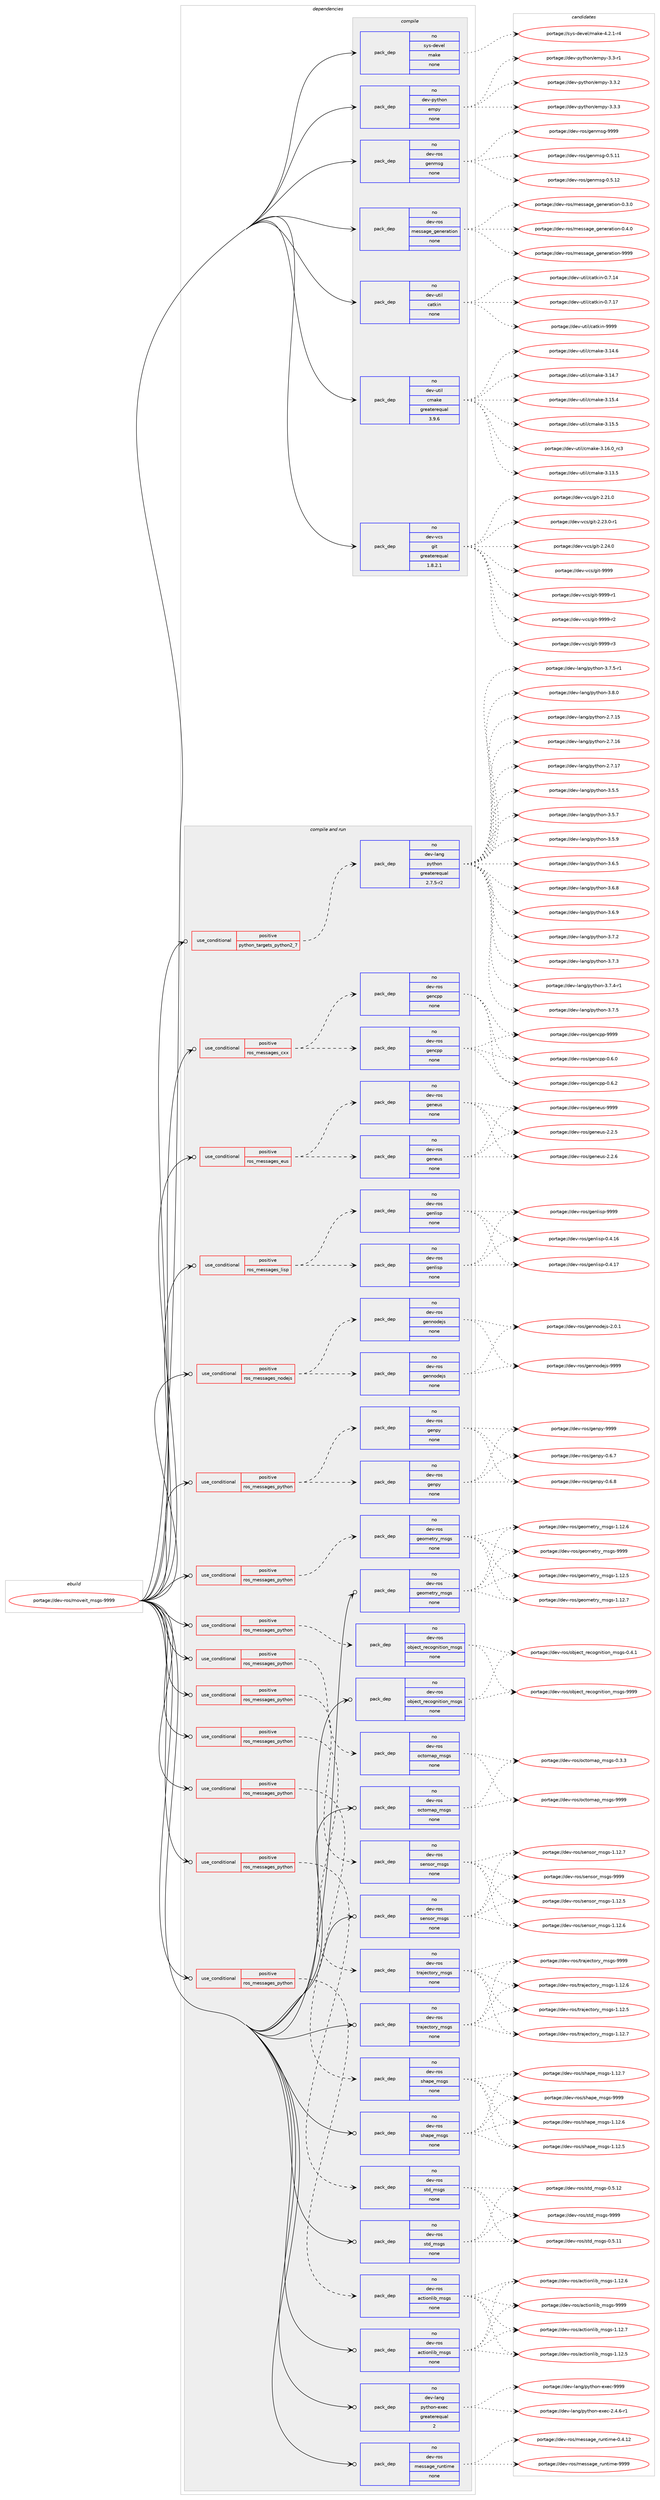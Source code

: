 digraph prolog {

# *************
# Graph options
# *************

newrank=true;
concentrate=true;
compound=true;
graph [rankdir=LR,fontname=Helvetica,fontsize=10,ranksep=1.5];#, ranksep=2.5, nodesep=0.2];
edge  [arrowhead=vee];
node  [fontname=Helvetica,fontsize=10];

# **********
# The ebuild
# **********

subgraph cluster_leftcol {
color=gray;
rank=same;
label=<<i>ebuild</i>>;
id [label="portage://dev-ros/moveit_msgs-9999", color=red, width=4, href="../dev-ros/moveit_msgs-9999.svg"];
}

# ****************
# The dependencies
# ****************

subgraph cluster_midcol {
color=gray;
label=<<i>dependencies</i>>;
subgraph cluster_compile {
fillcolor="#eeeeee";
style=filled;
label=<<i>compile</i>>;
subgraph pack145011 {
dependency191620 [label=<<TABLE BORDER="0" CELLBORDER="1" CELLSPACING="0" CELLPADDING="4" WIDTH="220"><TR><TD ROWSPAN="6" CELLPADDING="30">pack_dep</TD></TR><TR><TD WIDTH="110">no</TD></TR><TR><TD>dev-python</TD></TR><TR><TD>empy</TD></TR><TR><TD>none</TD></TR><TR><TD></TD></TR></TABLE>>, shape=none, color=blue];
}
id:e -> dependency191620:w [weight=20,style="solid",arrowhead="vee"];
subgraph pack145012 {
dependency191621 [label=<<TABLE BORDER="0" CELLBORDER="1" CELLSPACING="0" CELLPADDING="4" WIDTH="220"><TR><TD ROWSPAN="6" CELLPADDING="30">pack_dep</TD></TR><TR><TD WIDTH="110">no</TD></TR><TR><TD>dev-ros</TD></TR><TR><TD>genmsg</TD></TR><TR><TD>none</TD></TR><TR><TD></TD></TR></TABLE>>, shape=none, color=blue];
}
id:e -> dependency191621:w [weight=20,style="solid",arrowhead="vee"];
subgraph pack145013 {
dependency191622 [label=<<TABLE BORDER="0" CELLBORDER="1" CELLSPACING="0" CELLPADDING="4" WIDTH="220"><TR><TD ROWSPAN="6" CELLPADDING="30">pack_dep</TD></TR><TR><TD WIDTH="110">no</TD></TR><TR><TD>dev-ros</TD></TR><TR><TD>message_generation</TD></TR><TR><TD>none</TD></TR><TR><TD></TD></TR></TABLE>>, shape=none, color=blue];
}
id:e -> dependency191622:w [weight=20,style="solid",arrowhead="vee"];
subgraph pack145014 {
dependency191623 [label=<<TABLE BORDER="0" CELLBORDER="1" CELLSPACING="0" CELLPADDING="4" WIDTH="220"><TR><TD ROWSPAN="6" CELLPADDING="30">pack_dep</TD></TR><TR><TD WIDTH="110">no</TD></TR><TR><TD>dev-util</TD></TR><TR><TD>catkin</TD></TR><TR><TD>none</TD></TR><TR><TD></TD></TR></TABLE>>, shape=none, color=blue];
}
id:e -> dependency191623:w [weight=20,style="solid",arrowhead="vee"];
subgraph pack145015 {
dependency191624 [label=<<TABLE BORDER="0" CELLBORDER="1" CELLSPACING="0" CELLPADDING="4" WIDTH="220"><TR><TD ROWSPAN="6" CELLPADDING="30">pack_dep</TD></TR><TR><TD WIDTH="110">no</TD></TR><TR><TD>dev-util</TD></TR><TR><TD>cmake</TD></TR><TR><TD>greaterequal</TD></TR><TR><TD>3.9.6</TD></TR></TABLE>>, shape=none, color=blue];
}
id:e -> dependency191624:w [weight=20,style="solid",arrowhead="vee"];
subgraph pack145016 {
dependency191625 [label=<<TABLE BORDER="0" CELLBORDER="1" CELLSPACING="0" CELLPADDING="4" WIDTH="220"><TR><TD ROWSPAN="6" CELLPADDING="30">pack_dep</TD></TR><TR><TD WIDTH="110">no</TD></TR><TR><TD>dev-vcs</TD></TR><TR><TD>git</TD></TR><TR><TD>greaterequal</TD></TR><TR><TD>1.8.2.1</TD></TR></TABLE>>, shape=none, color=blue];
}
id:e -> dependency191625:w [weight=20,style="solid",arrowhead="vee"];
subgraph pack145017 {
dependency191626 [label=<<TABLE BORDER="0" CELLBORDER="1" CELLSPACING="0" CELLPADDING="4" WIDTH="220"><TR><TD ROWSPAN="6" CELLPADDING="30">pack_dep</TD></TR><TR><TD WIDTH="110">no</TD></TR><TR><TD>sys-devel</TD></TR><TR><TD>make</TD></TR><TR><TD>none</TD></TR><TR><TD></TD></TR></TABLE>>, shape=none, color=blue];
}
id:e -> dependency191626:w [weight=20,style="solid",arrowhead="vee"];
}
subgraph cluster_compileandrun {
fillcolor="#eeeeee";
style=filled;
label=<<i>compile and run</i>>;
subgraph cond43181 {
dependency191627 [label=<<TABLE BORDER="0" CELLBORDER="1" CELLSPACING="0" CELLPADDING="4"><TR><TD ROWSPAN="3" CELLPADDING="10">use_conditional</TD></TR><TR><TD>positive</TD></TR><TR><TD>python_targets_python2_7</TD></TR></TABLE>>, shape=none, color=red];
subgraph pack145018 {
dependency191628 [label=<<TABLE BORDER="0" CELLBORDER="1" CELLSPACING="0" CELLPADDING="4" WIDTH="220"><TR><TD ROWSPAN="6" CELLPADDING="30">pack_dep</TD></TR><TR><TD WIDTH="110">no</TD></TR><TR><TD>dev-lang</TD></TR><TR><TD>python</TD></TR><TR><TD>greaterequal</TD></TR><TR><TD>2.7.5-r2</TD></TR></TABLE>>, shape=none, color=blue];
}
dependency191627:e -> dependency191628:w [weight=20,style="dashed",arrowhead="vee"];
}
id:e -> dependency191627:w [weight=20,style="solid",arrowhead="odotvee"];
subgraph cond43182 {
dependency191629 [label=<<TABLE BORDER="0" CELLBORDER="1" CELLSPACING="0" CELLPADDING="4"><TR><TD ROWSPAN="3" CELLPADDING="10">use_conditional</TD></TR><TR><TD>positive</TD></TR><TR><TD>ros_messages_cxx</TD></TR></TABLE>>, shape=none, color=red];
subgraph pack145019 {
dependency191630 [label=<<TABLE BORDER="0" CELLBORDER="1" CELLSPACING="0" CELLPADDING="4" WIDTH="220"><TR><TD ROWSPAN="6" CELLPADDING="30">pack_dep</TD></TR><TR><TD WIDTH="110">no</TD></TR><TR><TD>dev-ros</TD></TR><TR><TD>gencpp</TD></TR><TR><TD>none</TD></TR><TR><TD></TD></TR></TABLE>>, shape=none, color=blue];
}
dependency191629:e -> dependency191630:w [weight=20,style="dashed",arrowhead="vee"];
subgraph pack145020 {
dependency191631 [label=<<TABLE BORDER="0" CELLBORDER="1" CELLSPACING="0" CELLPADDING="4" WIDTH="220"><TR><TD ROWSPAN="6" CELLPADDING="30">pack_dep</TD></TR><TR><TD WIDTH="110">no</TD></TR><TR><TD>dev-ros</TD></TR><TR><TD>gencpp</TD></TR><TR><TD>none</TD></TR><TR><TD></TD></TR></TABLE>>, shape=none, color=blue];
}
dependency191629:e -> dependency191631:w [weight=20,style="dashed",arrowhead="vee"];
}
id:e -> dependency191629:w [weight=20,style="solid",arrowhead="odotvee"];
subgraph cond43183 {
dependency191632 [label=<<TABLE BORDER="0" CELLBORDER="1" CELLSPACING="0" CELLPADDING="4"><TR><TD ROWSPAN="3" CELLPADDING="10">use_conditional</TD></TR><TR><TD>positive</TD></TR><TR><TD>ros_messages_eus</TD></TR></TABLE>>, shape=none, color=red];
subgraph pack145021 {
dependency191633 [label=<<TABLE BORDER="0" CELLBORDER="1" CELLSPACING="0" CELLPADDING="4" WIDTH="220"><TR><TD ROWSPAN="6" CELLPADDING="30">pack_dep</TD></TR><TR><TD WIDTH="110">no</TD></TR><TR><TD>dev-ros</TD></TR><TR><TD>geneus</TD></TR><TR><TD>none</TD></TR><TR><TD></TD></TR></TABLE>>, shape=none, color=blue];
}
dependency191632:e -> dependency191633:w [weight=20,style="dashed",arrowhead="vee"];
subgraph pack145022 {
dependency191634 [label=<<TABLE BORDER="0" CELLBORDER="1" CELLSPACING="0" CELLPADDING="4" WIDTH="220"><TR><TD ROWSPAN="6" CELLPADDING="30">pack_dep</TD></TR><TR><TD WIDTH="110">no</TD></TR><TR><TD>dev-ros</TD></TR><TR><TD>geneus</TD></TR><TR><TD>none</TD></TR><TR><TD></TD></TR></TABLE>>, shape=none, color=blue];
}
dependency191632:e -> dependency191634:w [weight=20,style="dashed",arrowhead="vee"];
}
id:e -> dependency191632:w [weight=20,style="solid",arrowhead="odotvee"];
subgraph cond43184 {
dependency191635 [label=<<TABLE BORDER="0" CELLBORDER="1" CELLSPACING="0" CELLPADDING="4"><TR><TD ROWSPAN="3" CELLPADDING="10">use_conditional</TD></TR><TR><TD>positive</TD></TR><TR><TD>ros_messages_lisp</TD></TR></TABLE>>, shape=none, color=red];
subgraph pack145023 {
dependency191636 [label=<<TABLE BORDER="0" CELLBORDER="1" CELLSPACING="0" CELLPADDING="4" WIDTH="220"><TR><TD ROWSPAN="6" CELLPADDING="30">pack_dep</TD></TR><TR><TD WIDTH="110">no</TD></TR><TR><TD>dev-ros</TD></TR><TR><TD>genlisp</TD></TR><TR><TD>none</TD></TR><TR><TD></TD></TR></TABLE>>, shape=none, color=blue];
}
dependency191635:e -> dependency191636:w [weight=20,style="dashed",arrowhead="vee"];
subgraph pack145024 {
dependency191637 [label=<<TABLE BORDER="0" CELLBORDER="1" CELLSPACING="0" CELLPADDING="4" WIDTH="220"><TR><TD ROWSPAN="6" CELLPADDING="30">pack_dep</TD></TR><TR><TD WIDTH="110">no</TD></TR><TR><TD>dev-ros</TD></TR><TR><TD>genlisp</TD></TR><TR><TD>none</TD></TR><TR><TD></TD></TR></TABLE>>, shape=none, color=blue];
}
dependency191635:e -> dependency191637:w [weight=20,style="dashed",arrowhead="vee"];
}
id:e -> dependency191635:w [weight=20,style="solid",arrowhead="odotvee"];
subgraph cond43185 {
dependency191638 [label=<<TABLE BORDER="0" CELLBORDER="1" CELLSPACING="0" CELLPADDING="4"><TR><TD ROWSPAN="3" CELLPADDING="10">use_conditional</TD></TR><TR><TD>positive</TD></TR><TR><TD>ros_messages_nodejs</TD></TR></TABLE>>, shape=none, color=red];
subgraph pack145025 {
dependency191639 [label=<<TABLE BORDER="0" CELLBORDER="1" CELLSPACING="0" CELLPADDING="4" WIDTH="220"><TR><TD ROWSPAN="6" CELLPADDING="30">pack_dep</TD></TR><TR><TD WIDTH="110">no</TD></TR><TR><TD>dev-ros</TD></TR><TR><TD>gennodejs</TD></TR><TR><TD>none</TD></TR><TR><TD></TD></TR></TABLE>>, shape=none, color=blue];
}
dependency191638:e -> dependency191639:w [weight=20,style="dashed",arrowhead="vee"];
subgraph pack145026 {
dependency191640 [label=<<TABLE BORDER="0" CELLBORDER="1" CELLSPACING="0" CELLPADDING="4" WIDTH="220"><TR><TD ROWSPAN="6" CELLPADDING="30">pack_dep</TD></TR><TR><TD WIDTH="110">no</TD></TR><TR><TD>dev-ros</TD></TR><TR><TD>gennodejs</TD></TR><TR><TD>none</TD></TR><TR><TD></TD></TR></TABLE>>, shape=none, color=blue];
}
dependency191638:e -> dependency191640:w [weight=20,style="dashed",arrowhead="vee"];
}
id:e -> dependency191638:w [weight=20,style="solid",arrowhead="odotvee"];
subgraph cond43186 {
dependency191641 [label=<<TABLE BORDER="0" CELLBORDER="1" CELLSPACING="0" CELLPADDING="4"><TR><TD ROWSPAN="3" CELLPADDING="10">use_conditional</TD></TR><TR><TD>positive</TD></TR><TR><TD>ros_messages_python</TD></TR></TABLE>>, shape=none, color=red];
subgraph pack145027 {
dependency191642 [label=<<TABLE BORDER="0" CELLBORDER="1" CELLSPACING="0" CELLPADDING="4" WIDTH="220"><TR><TD ROWSPAN="6" CELLPADDING="30">pack_dep</TD></TR><TR><TD WIDTH="110">no</TD></TR><TR><TD>dev-ros</TD></TR><TR><TD>actionlib_msgs</TD></TR><TR><TD>none</TD></TR><TR><TD></TD></TR></TABLE>>, shape=none, color=blue];
}
dependency191641:e -> dependency191642:w [weight=20,style="dashed",arrowhead="vee"];
}
id:e -> dependency191641:w [weight=20,style="solid",arrowhead="odotvee"];
subgraph cond43187 {
dependency191643 [label=<<TABLE BORDER="0" CELLBORDER="1" CELLSPACING="0" CELLPADDING="4"><TR><TD ROWSPAN="3" CELLPADDING="10">use_conditional</TD></TR><TR><TD>positive</TD></TR><TR><TD>ros_messages_python</TD></TR></TABLE>>, shape=none, color=red];
subgraph pack145028 {
dependency191644 [label=<<TABLE BORDER="0" CELLBORDER="1" CELLSPACING="0" CELLPADDING="4" WIDTH="220"><TR><TD ROWSPAN="6" CELLPADDING="30">pack_dep</TD></TR><TR><TD WIDTH="110">no</TD></TR><TR><TD>dev-ros</TD></TR><TR><TD>genpy</TD></TR><TR><TD>none</TD></TR><TR><TD></TD></TR></TABLE>>, shape=none, color=blue];
}
dependency191643:e -> dependency191644:w [weight=20,style="dashed",arrowhead="vee"];
subgraph pack145029 {
dependency191645 [label=<<TABLE BORDER="0" CELLBORDER="1" CELLSPACING="0" CELLPADDING="4" WIDTH="220"><TR><TD ROWSPAN="6" CELLPADDING="30">pack_dep</TD></TR><TR><TD WIDTH="110">no</TD></TR><TR><TD>dev-ros</TD></TR><TR><TD>genpy</TD></TR><TR><TD>none</TD></TR><TR><TD></TD></TR></TABLE>>, shape=none, color=blue];
}
dependency191643:e -> dependency191645:w [weight=20,style="dashed",arrowhead="vee"];
}
id:e -> dependency191643:w [weight=20,style="solid",arrowhead="odotvee"];
subgraph cond43188 {
dependency191646 [label=<<TABLE BORDER="0" CELLBORDER="1" CELLSPACING="0" CELLPADDING="4"><TR><TD ROWSPAN="3" CELLPADDING="10">use_conditional</TD></TR><TR><TD>positive</TD></TR><TR><TD>ros_messages_python</TD></TR></TABLE>>, shape=none, color=red];
subgraph pack145030 {
dependency191647 [label=<<TABLE BORDER="0" CELLBORDER="1" CELLSPACING="0" CELLPADDING="4" WIDTH="220"><TR><TD ROWSPAN="6" CELLPADDING="30">pack_dep</TD></TR><TR><TD WIDTH="110">no</TD></TR><TR><TD>dev-ros</TD></TR><TR><TD>geometry_msgs</TD></TR><TR><TD>none</TD></TR><TR><TD></TD></TR></TABLE>>, shape=none, color=blue];
}
dependency191646:e -> dependency191647:w [weight=20,style="dashed",arrowhead="vee"];
}
id:e -> dependency191646:w [weight=20,style="solid",arrowhead="odotvee"];
subgraph cond43189 {
dependency191648 [label=<<TABLE BORDER="0" CELLBORDER="1" CELLSPACING="0" CELLPADDING="4"><TR><TD ROWSPAN="3" CELLPADDING="10">use_conditional</TD></TR><TR><TD>positive</TD></TR><TR><TD>ros_messages_python</TD></TR></TABLE>>, shape=none, color=red];
subgraph pack145031 {
dependency191649 [label=<<TABLE BORDER="0" CELLBORDER="1" CELLSPACING="0" CELLPADDING="4" WIDTH="220"><TR><TD ROWSPAN="6" CELLPADDING="30">pack_dep</TD></TR><TR><TD WIDTH="110">no</TD></TR><TR><TD>dev-ros</TD></TR><TR><TD>object_recognition_msgs</TD></TR><TR><TD>none</TD></TR><TR><TD></TD></TR></TABLE>>, shape=none, color=blue];
}
dependency191648:e -> dependency191649:w [weight=20,style="dashed",arrowhead="vee"];
}
id:e -> dependency191648:w [weight=20,style="solid",arrowhead="odotvee"];
subgraph cond43190 {
dependency191650 [label=<<TABLE BORDER="0" CELLBORDER="1" CELLSPACING="0" CELLPADDING="4"><TR><TD ROWSPAN="3" CELLPADDING="10">use_conditional</TD></TR><TR><TD>positive</TD></TR><TR><TD>ros_messages_python</TD></TR></TABLE>>, shape=none, color=red];
subgraph pack145032 {
dependency191651 [label=<<TABLE BORDER="0" CELLBORDER="1" CELLSPACING="0" CELLPADDING="4" WIDTH="220"><TR><TD ROWSPAN="6" CELLPADDING="30">pack_dep</TD></TR><TR><TD WIDTH="110">no</TD></TR><TR><TD>dev-ros</TD></TR><TR><TD>octomap_msgs</TD></TR><TR><TD>none</TD></TR><TR><TD></TD></TR></TABLE>>, shape=none, color=blue];
}
dependency191650:e -> dependency191651:w [weight=20,style="dashed",arrowhead="vee"];
}
id:e -> dependency191650:w [weight=20,style="solid",arrowhead="odotvee"];
subgraph cond43191 {
dependency191652 [label=<<TABLE BORDER="0" CELLBORDER="1" CELLSPACING="0" CELLPADDING="4"><TR><TD ROWSPAN="3" CELLPADDING="10">use_conditional</TD></TR><TR><TD>positive</TD></TR><TR><TD>ros_messages_python</TD></TR></TABLE>>, shape=none, color=red];
subgraph pack145033 {
dependency191653 [label=<<TABLE BORDER="0" CELLBORDER="1" CELLSPACING="0" CELLPADDING="4" WIDTH="220"><TR><TD ROWSPAN="6" CELLPADDING="30">pack_dep</TD></TR><TR><TD WIDTH="110">no</TD></TR><TR><TD>dev-ros</TD></TR><TR><TD>sensor_msgs</TD></TR><TR><TD>none</TD></TR><TR><TD></TD></TR></TABLE>>, shape=none, color=blue];
}
dependency191652:e -> dependency191653:w [weight=20,style="dashed",arrowhead="vee"];
}
id:e -> dependency191652:w [weight=20,style="solid",arrowhead="odotvee"];
subgraph cond43192 {
dependency191654 [label=<<TABLE BORDER="0" CELLBORDER="1" CELLSPACING="0" CELLPADDING="4"><TR><TD ROWSPAN="3" CELLPADDING="10">use_conditional</TD></TR><TR><TD>positive</TD></TR><TR><TD>ros_messages_python</TD></TR></TABLE>>, shape=none, color=red];
subgraph pack145034 {
dependency191655 [label=<<TABLE BORDER="0" CELLBORDER="1" CELLSPACING="0" CELLPADDING="4" WIDTH="220"><TR><TD ROWSPAN="6" CELLPADDING="30">pack_dep</TD></TR><TR><TD WIDTH="110">no</TD></TR><TR><TD>dev-ros</TD></TR><TR><TD>shape_msgs</TD></TR><TR><TD>none</TD></TR><TR><TD></TD></TR></TABLE>>, shape=none, color=blue];
}
dependency191654:e -> dependency191655:w [weight=20,style="dashed",arrowhead="vee"];
}
id:e -> dependency191654:w [weight=20,style="solid",arrowhead="odotvee"];
subgraph cond43193 {
dependency191656 [label=<<TABLE BORDER="0" CELLBORDER="1" CELLSPACING="0" CELLPADDING="4"><TR><TD ROWSPAN="3" CELLPADDING="10">use_conditional</TD></TR><TR><TD>positive</TD></TR><TR><TD>ros_messages_python</TD></TR></TABLE>>, shape=none, color=red];
subgraph pack145035 {
dependency191657 [label=<<TABLE BORDER="0" CELLBORDER="1" CELLSPACING="0" CELLPADDING="4" WIDTH="220"><TR><TD ROWSPAN="6" CELLPADDING="30">pack_dep</TD></TR><TR><TD WIDTH="110">no</TD></TR><TR><TD>dev-ros</TD></TR><TR><TD>std_msgs</TD></TR><TR><TD>none</TD></TR><TR><TD></TD></TR></TABLE>>, shape=none, color=blue];
}
dependency191656:e -> dependency191657:w [weight=20,style="dashed",arrowhead="vee"];
}
id:e -> dependency191656:w [weight=20,style="solid",arrowhead="odotvee"];
subgraph cond43194 {
dependency191658 [label=<<TABLE BORDER="0" CELLBORDER="1" CELLSPACING="0" CELLPADDING="4"><TR><TD ROWSPAN="3" CELLPADDING="10">use_conditional</TD></TR><TR><TD>positive</TD></TR><TR><TD>ros_messages_python</TD></TR></TABLE>>, shape=none, color=red];
subgraph pack145036 {
dependency191659 [label=<<TABLE BORDER="0" CELLBORDER="1" CELLSPACING="0" CELLPADDING="4" WIDTH="220"><TR><TD ROWSPAN="6" CELLPADDING="30">pack_dep</TD></TR><TR><TD WIDTH="110">no</TD></TR><TR><TD>dev-ros</TD></TR><TR><TD>trajectory_msgs</TD></TR><TR><TD>none</TD></TR><TR><TD></TD></TR></TABLE>>, shape=none, color=blue];
}
dependency191658:e -> dependency191659:w [weight=20,style="dashed",arrowhead="vee"];
}
id:e -> dependency191658:w [weight=20,style="solid",arrowhead="odotvee"];
subgraph pack145037 {
dependency191660 [label=<<TABLE BORDER="0" CELLBORDER="1" CELLSPACING="0" CELLPADDING="4" WIDTH="220"><TR><TD ROWSPAN="6" CELLPADDING="30">pack_dep</TD></TR><TR><TD WIDTH="110">no</TD></TR><TR><TD>dev-lang</TD></TR><TR><TD>python-exec</TD></TR><TR><TD>greaterequal</TD></TR><TR><TD>2</TD></TR></TABLE>>, shape=none, color=blue];
}
id:e -> dependency191660:w [weight=20,style="solid",arrowhead="odotvee"];
subgraph pack145038 {
dependency191661 [label=<<TABLE BORDER="0" CELLBORDER="1" CELLSPACING="0" CELLPADDING="4" WIDTH="220"><TR><TD ROWSPAN="6" CELLPADDING="30">pack_dep</TD></TR><TR><TD WIDTH="110">no</TD></TR><TR><TD>dev-ros</TD></TR><TR><TD>actionlib_msgs</TD></TR><TR><TD>none</TD></TR><TR><TD></TD></TR></TABLE>>, shape=none, color=blue];
}
id:e -> dependency191661:w [weight=20,style="solid",arrowhead="odotvee"];
subgraph pack145039 {
dependency191662 [label=<<TABLE BORDER="0" CELLBORDER="1" CELLSPACING="0" CELLPADDING="4" WIDTH="220"><TR><TD ROWSPAN="6" CELLPADDING="30">pack_dep</TD></TR><TR><TD WIDTH="110">no</TD></TR><TR><TD>dev-ros</TD></TR><TR><TD>geometry_msgs</TD></TR><TR><TD>none</TD></TR><TR><TD></TD></TR></TABLE>>, shape=none, color=blue];
}
id:e -> dependency191662:w [weight=20,style="solid",arrowhead="odotvee"];
subgraph pack145040 {
dependency191663 [label=<<TABLE BORDER="0" CELLBORDER="1" CELLSPACING="0" CELLPADDING="4" WIDTH="220"><TR><TD ROWSPAN="6" CELLPADDING="30">pack_dep</TD></TR><TR><TD WIDTH="110">no</TD></TR><TR><TD>dev-ros</TD></TR><TR><TD>message_runtime</TD></TR><TR><TD>none</TD></TR><TR><TD></TD></TR></TABLE>>, shape=none, color=blue];
}
id:e -> dependency191663:w [weight=20,style="solid",arrowhead="odotvee"];
subgraph pack145041 {
dependency191664 [label=<<TABLE BORDER="0" CELLBORDER="1" CELLSPACING="0" CELLPADDING="4" WIDTH="220"><TR><TD ROWSPAN="6" CELLPADDING="30">pack_dep</TD></TR><TR><TD WIDTH="110">no</TD></TR><TR><TD>dev-ros</TD></TR><TR><TD>object_recognition_msgs</TD></TR><TR><TD>none</TD></TR><TR><TD></TD></TR></TABLE>>, shape=none, color=blue];
}
id:e -> dependency191664:w [weight=20,style="solid",arrowhead="odotvee"];
subgraph pack145042 {
dependency191665 [label=<<TABLE BORDER="0" CELLBORDER="1" CELLSPACING="0" CELLPADDING="4" WIDTH="220"><TR><TD ROWSPAN="6" CELLPADDING="30">pack_dep</TD></TR><TR><TD WIDTH="110">no</TD></TR><TR><TD>dev-ros</TD></TR><TR><TD>octomap_msgs</TD></TR><TR><TD>none</TD></TR><TR><TD></TD></TR></TABLE>>, shape=none, color=blue];
}
id:e -> dependency191665:w [weight=20,style="solid",arrowhead="odotvee"];
subgraph pack145043 {
dependency191666 [label=<<TABLE BORDER="0" CELLBORDER="1" CELLSPACING="0" CELLPADDING="4" WIDTH="220"><TR><TD ROWSPAN="6" CELLPADDING="30">pack_dep</TD></TR><TR><TD WIDTH="110">no</TD></TR><TR><TD>dev-ros</TD></TR><TR><TD>sensor_msgs</TD></TR><TR><TD>none</TD></TR><TR><TD></TD></TR></TABLE>>, shape=none, color=blue];
}
id:e -> dependency191666:w [weight=20,style="solid",arrowhead="odotvee"];
subgraph pack145044 {
dependency191667 [label=<<TABLE BORDER="0" CELLBORDER="1" CELLSPACING="0" CELLPADDING="4" WIDTH="220"><TR><TD ROWSPAN="6" CELLPADDING="30">pack_dep</TD></TR><TR><TD WIDTH="110">no</TD></TR><TR><TD>dev-ros</TD></TR><TR><TD>shape_msgs</TD></TR><TR><TD>none</TD></TR><TR><TD></TD></TR></TABLE>>, shape=none, color=blue];
}
id:e -> dependency191667:w [weight=20,style="solid",arrowhead="odotvee"];
subgraph pack145045 {
dependency191668 [label=<<TABLE BORDER="0" CELLBORDER="1" CELLSPACING="0" CELLPADDING="4" WIDTH="220"><TR><TD ROWSPAN="6" CELLPADDING="30">pack_dep</TD></TR><TR><TD WIDTH="110">no</TD></TR><TR><TD>dev-ros</TD></TR><TR><TD>std_msgs</TD></TR><TR><TD>none</TD></TR><TR><TD></TD></TR></TABLE>>, shape=none, color=blue];
}
id:e -> dependency191668:w [weight=20,style="solid",arrowhead="odotvee"];
subgraph pack145046 {
dependency191669 [label=<<TABLE BORDER="0" CELLBORDER="1" CELLSPACING="0" CELLPADDING="4" WIDTH="220"><TR><TD ROWSPAN="6" CELLPADDING="30">pack_dep</TD></TR><TR><TD WIDTH="110">no</TD></TR><TR><TD>dev-ros</TD></TR><TR><TD>trajectory_msgs</TD></TR><TR><TD>none</TD></TR><TR><TD></TD></TR></TABLE>>, shape=none, color=blue];
}
id:e -> dependency191669:w [weight=20,style="solid",arrowhead="odotvee"];
}
subgraph cluster_run {
fillcolor="#eeeeee";
style=filled;
label=<<i>run</i>>;
}
}

# **************
# The candidates
# **************

subgraph cluster_choices {
rank=same;
color=gray;
label=<<i>candidates</i>>;

subgraph choice145011 {
color=black;
nodesep=1;
choiceportage1001011184511212111610411111047101109112121455146514511449 [label="portage://dev-python/empy-3.3-r1", color=red, width=4,href="../dev-python/empy-3.3-r1.svg"];
choiceportage1001011184511212111610411111047101109112121455146514650 [label="portage://dev-python/empy-3.3.2", color=red, width=4,href="../dev-python/empy-3.3.2.svg"];
choiceportage1001011184511212111610411111047101109112121455146514651 [label="portage://dev-python/empy-3.3.3", color=red, width=4,href="../dev-python/empy-3.3.3.svg"];
dependency191620:e -> choiceportage1001011184511212111610411111047101109112121455146514511449:w [style=dotted,weight="100"];
dependency191620:e -> choiceportage1001011184511212111610411111047101109112121455146514650:w [style=dotted,weight="100"];
dependency191620:e -> choiceportage1001011184511212111610411111047101109112121455146514651:w [style=dotted,weight="100"];
}
subgraph choice145012 {
color=black;
nodesep=1;
choiceportage100101118451141111154710310111010911510345484653464949 [label="portage://dev-ros/genmsg-0.5.11", color=red, width=4,href="../dev-ros/genmsg-0.5.11.svg"];
choiceportage100101118451141111154710310111010911510345484653464950 [label="portage://dev-ros/genmsg-0.5.12", color=red, width=4,href="../dev-ros/genmsg-0.5.12.svg"];
choiceportage10010111845114111115471031011101091151034557575757 [label="portage://dev-ros/genmsg-9999", color=red, width=4,href="../dev-ros/genmsg-9999.svg"];
dependency191621:e -> choiceportage100101118451141111154710310111010911510345484653464949:w [style=dotted,weight="100"];
dependency191621:e -> choiceportage100101118451141111154710310111010911510345484653464950:w [style=dotted,weight="100"];
dependency191621:e -> choiceportage10010111845114111115471031011101091151034557575757:w [style=dotted,weight="100"];
}
subgraph choice145013 {
color=black;
nodesep=1;
choiceportage1001011184511411111547109101115115971031019510310111010111497116105111110454846514648 [label="portage://dev-ros/message_generation-0.3.0", color=red, width=4,href="../dev-ros/message_generation-0.3.0.svg"];
choiceportage1001011184511411111547109101115115971031019510310111010111497116105111110454846524648 [label="portage://dev-ros/message_generation-0.4.0", color=red, width=4,href="../dev-ros/message_generation-0.4.0.svg"];
choiceportage10010111845114111115471091011151159710310195103101110101114971161051111104557575757 [label="portage://dev-ros/message_generation-9999", color=red, width=4,href="../dev-ros/message_generation-9999.svg"];
dependency191622:e -> choiceportage1001011184511411111547109101115115971031019510310111010111497116105111110454846514648:w [style=dotted,weight="100"];
dependency191622:e -> choiceportage1001011184511411111547109101115115971031019510310111010111497116105111110454846524648:w [style=dotted,weight="100"];
dependency191622:e -> choiceportage10010111845114111115471091011151159710310195103101110101114971161051111104557575757:w [style=dotted,weight="100"];
}
subgraph choice145014 {
color=black;
nodesep=1;
choiceportage1001011184511711610510847999711610710511045484655464952 [label="portage://dev-util/catkin-0.7.14", color=red, width=4,href="../dev-util/catkin-0.7.14.svg"];
choiceportage1001011184511711610510847999711610710511045484655464955 [label="portage://dev-util/catkin-0.7.17", color=red, width=4,href="../dev-util/catkin-0.7.17.svg"];
choiceportage100101118451171161051084799971161071051104557575757 [label="portage://dev-util/catkin-9999", color=red, width=4,href="../dev-util/catkin-9999.svg"];
dependency191623:e -> choiceportage1001011184511711610510847999711610710511045484655464952:w [style=dotted,weight="100"];
dependency191623:e -> choiceportage1001011184511711610510847999711610710511045484655464955:w [style=dotted,weight="100"];
dependency191623:e -> choiceportage100101118451171161051084799971161071051104557575757:w [style=dotted,weight="100"];
}
subgraph choice145015 {
color=black;
nodesep=1;
choiceportage1001011184511711610510847991099710710145514649514653 [label="portage://dev-util/cmake-3.13.5", color=red, width=4,href="../dev-util/cmake-3.13.5.svg"];
choiceportage1001011184511711610510847991099710710145514649524654 [label="portage://dev-util/cmake-3.14.6", color=red, width=4,href="../dev-util/cmake-3.14.6.svg"];
choiceportage1001011184511711610510847991099710710145514649524655 [label="portage://dev-util/cmake-3.14.7", color=red, width=4,href="../dev-util/cmake-3.14.7.svg"];
choiceportage1001011184511711610510847991099710710145514649534652 [label="portage://dev-util/cmake-3.15.4", color=red, width=4,href="../dev-util/cmake-3.15.4.svg"];
choiceportage1001011184511711610510847991099710710145514649534653 [label="portage://dev-util/cmake-3.15.5", color=red, width=4,href="../dev-util/cmake-3.15.5.svg"];
choiceportage1001011184511711610510847991099710710145514649544648951149951 [label="portage://dev-util/cmake-3.16.0_rc3", color=red, width=4,href="../dev-util/cmake-3.16.0_rc3.svg"];
dependency191624:e -> choiceportage1001011184511711610510847991099710710145514649514653:w [style=dotted,weight="100"];
dependency191624:e -> choiceportage1001011184511711610510847991099710710145514649524654:w [style=dotted,weight="100"];
dependency191624:e -> choiceportage1001011184511711610510847991099710710145514649524655:w [style=dotted,weight="100"];
dependency191624:e -> choiceportage1001011184511711610510847991099710710145514649534652:w [style=dotted,weight="100"];
dependency191624:e -> choiceportage1001011184511711610510847991099710710145514649534653:w [style=dotted,weight="100"];
dependency191624:e -> choiceportage1001011184511711610510847991099710710145514649544648951149951:w [style=dotted,weight="100"];
}
subgraph choice145016 {
color=black;
nodesep=1;
choiceportage10010111845118991154710310511645504650494648 [label="portage://dev-vcs/git-2.21.0", color=red, width=4,href="../dev-vcs/git-2.21.0.svg"];
choiceportage100101118451189911547103105116455046505146484511449 [label="portage://dev-vcs/git-2.23.0-r1", color=red, width=4,href="../dev-vcs/git-2.23.0-r1.svg"];
choiceportage10010111845118991154710310511645504650524648 [label="portage://dev-vcs/git-2.24.0", color=red, width=4,href="../dev-vcs/git-2.24.0.svg"];
choiceportage1001011184511899115471031051164557575757 [label="portage://dev-vcs/git-9999", color=red, width=4,href="../dev-vcs/git-9999.svg"];
choiceportage10010111845118991154710310511645575757574511449 [label="portage://dev-vcs/git-9999-r1", color=red, width=4,href="../dev-vcs/git-9999-r1.svg"];
choiceportage10010111845118991154710310511645575757574511450 [label="portage://dev-vcs/git-9999-r2", color=red, width=4,href="../dev-vcs/git-9999-r2.svg"];
choiceportage10010111845118991154710310511645575757574511451 [label="portage://dev-vcs/git-9999-r3", color=red, width=4,href="../dev-vcs/git-9999-r3.svg"];
dependency191625:e -> choiceportage10010111845118991154710310511645504650494648:w [style=dotted,weight="100"];
dependency191625:e -> choiceportage100101118451189911547103105116455046505146484511449:w [style=dotted,weight="100"];
dependency191625:e -> choiceportage10010111845118991154710310511645504650524648:w [style=dotted,weight="100"];
dependency191625:e -> choiceportage1001011184511899115471031051164557575757:w [style=dotted,weight="100"];
dependency191625:e -> choiceportage10010111845118991154710310511645575757574511449:w [style=dotted,weight="100"];
dependency191625:e -> choiceportage10010111845118991154710310511645575757574511450:w [style=dotted,weight="100"];
dependency191625:e -> choiceportage10010111845118991154710310511645575757574511451:w [style=dotted,weight="100"];
}
subgraph choice145017 {
color=black;
nodesep=1;
choiceportage1151211154510010111810110847109971071014552465046494511452 [label="portage://sys-devel/make-4.2.1-r4", color=red, width=4,href="../sys-devel/make-4.2.1-r4.svg"];
dependency191626:e -> choiceportage1151211154510010111810110847109971071014552465046494511452:w [style=dotted,weight="100"];
}
subgraph choice145018 {
color=black;
nodesep=1;
choiceportage10010111845108971101034711212111610411111045504655464953 [label="portage://dev-lang/python-2.7.15", color=red, width=4,href="../dev-lang/python-2.7.15.svg"];
choiceportage10010111845108971101034711212111610411111045504655464954 [label="portage://dev-lang/python-2.7.16", color=red, width=4,href="../dev-lang/python-2.7.16.svg"];
choiceportage10010111845108971101034711212111610411111045504655464955 [label="portage://dev-lang/python-2.7.17", color=red, width=4,href="../dev-lang/python-2.7.17.svg"];
choiceportage100101118451089711010347112121116104111110455146534653 [label="portage://dev-lang/python-3.5.5", color=red, width=4,href="../dev-lang/python-3.5.5.svg"];
choiceportage100101118451089711010347112121116104111110455146534655 [label="portage://dev-lang/python-3.5.7", color=red, width=4,href="../dev-lang/python-3.5.7.svg"];
choiceportage100101118451089711010347112121116104111110455146534657 [label="portage://dev-lang/python-3.5.9", color=red, width=4,href="../dev-lang/python-3.5.9.svg"];
choiceportage100101118451089711010347112121116104111110455146544653 [label="portage://dev-lang/python-3.6.5", color=red, width=4,href="../dev-lang/python-3.6.5.svg"];
choiceportage100101118451089711010347112121116104111110455146544656 [label="portage://dev-lang/python-3.6.8", color=red, width=4,href="../dev-lang/python-3.6.8.svg"];
choiceportage100101118451089711010347112121116104111110455146544657 [label="portage://dev-lang/python-3.6.9", color=red, width=4,href="../dev-lang/python-3.6.9.svg"];
choiceportage100101118451089711010347112121116104111110455146554650 [label="portage://dev-lang/python-3.7.2", color=red, width=4,href="../dev-lang/python-3.7.2.svg"];
choiceportage100101118451089711010347112121116104111110455146554651 [label="portage://dev-lang/python-3.7.3", color=red, width=4,href="../dev-lang/python-3.7.3.svg"];
choiceportage1001011184510897110103471121211161041111104551465546524511449 [label="portage://dev-lang/python-3.7.4-r1", color=red, width=4,href="../dev-lang/python-3.7.4-r1.svg"];
choiceportage100101118451089711010347112121116104111110455146554653 [label="portage://dev-lang/python-3.7.5", color=red, width=4,href="../dev-lang/python-3.7.5.svg"];
choiceportage1001011184510897110103471121211161041111104551465546534511449 [label="portage://dev-lang/python-3.7.5-r1", color=red, width=4,href="../dev-lang/python-3.7.5-r1.svg"];
choiceportage100101118451089711010347112121116104111110455146564648 [label="portage://dev-lang/python-3.8.0", color=red, width=4,href="../dev-lang/python-3.8.0.svg"];
dependency191628:e -> choiceportage10010111845108971101034711212111610411111045504655464953:w [style=dotted,weight="100"];
dependency191628:e -> choiceportage10010111845108971101034711212111610411111045504655464954:w [style=dotted,weight="100"];
dependency191628:e -> choiceportage10010111845108971101034711212111610411111045504655464955:w [style=dotted,weight="100"];
dependency191628:e -> choiceportage100101118451089711010347112121116104111110455146534653:w [style=dotted,weight="100"];
dependency191628:e -> choiceportage100101118451089711010347112121116104111110455146534655:w [style=dotted,weight="100"];
dependency191628:e -> choiceportage100101118451089711010347112121116104111110455146534657:w [style=dotted,weight="100"];
dependency191628:e -> choiceportage100101118451089711010347112121116104111110455146544653:w [style=dotted,weight="100"];
dependency191628:e -> choiceportage100101118451089711010347112121116104111110455146544656:w [style=dotted,weight="100"];
dependency191628:e -> choiceportage100101118451089711010347112121116104111110455146544657:w [style=dotted,weight="100"];
dependency191628:e -> choiceportage100101118451089711010347112121116104111110455146554650:w [style=dotted,weight="100"];
dependency191628:e -> choiceportage100101118451089711010347112121116104111110455146554651:w [style=dotted,weight="100"];
dependency191628:e -> choiceportage1001011184510897110103471121211161041111104551465546524511449:w [style=dotted,weight="100"];
dependency191628:e -> choiceportage100101118451089711010347112121116104111110455146554653:w [style=dotted,weight="100"];
dependency191628:e -> choiceportage1001011184510897110103471121211161041111104551465546534511449:w [style=dotted,weight="100"];
dependency191628:e -> choiceportage100101118451089711010347112121116104111110455146564648:w [style=dotted,weight="100"];
}
subgraph choice145019 {
color=black;
nodesep=1;
choiceportage100101118451141111154710310111099112112454846544648 [label="portage://dev-ros/gencpp-0.6.0", color=red, width=4,href="../dev-ros/gencpp-0.6.0.svg"];
choiceportage100101118451141111154710310111099112112454846544650 [label="portage://dev-ros/gencpp-0.6.2", color=red, width=4,href="../dev-ros/gencpp-0.6.2.svg"];
choiceportage1001011184511411111547103101110991121124557575757 [label="portage://dev-ros/gencpp-9999", color=red, width=4,href="../dev-ros/gencpp-9999.svg"];
dependency191630:e -> choiceportage100101118451141111154710310111099112112454846544648:w [style=dotted,weight="100"];
dependency191630:e -> choiceportage100101118451141111154710310111099112112454846544650:w [style=dotted,weight="100"];
dependency191630:e -> choiceportage1001011184511411111547103101110991121124557575757:w [style=dotted,weight="100"];
}
subgraph choice145020 {
color=black;
nodesep=1;
choiceportage100101118451141111154710310111099112112454846544648 [label="portage://dev-ros/gencpp-0.6.0", color=red, width=4,href="../dev-ros/gencpp-0.6.0.svg"];
choiceportage100101118451141111154710310111099112112454846544650 [label="portage://dev-ros/gencpp-0.6.2", color=red, width=4,href="../dev-ros/gencpp-0.6.2.svg"];
choiceportage1001011184511411111547103101110991121124557575757 [label="portage://dev-ros/gencpp-9999", color=red, width=4,href="../dev-ros/gencpp-9999.svg"];
dependency191631:e -> choiceportage100101118451141111154710310111099112112454846544648:w [style=dotted,weight="100"];
dependency191631:e -> choiceportage100101118451141111154710310111099112112454846544650:w [style=dotted,weight="100"];
dependency191631:e -> choiceportage1001011184511411111547103101110991121124557575757:w [style=dotted,weight="100"];
}
subgraph choice145021 {
color=black;
nodesep=1;
choiceportage1001011184511411111547103101110101117115455046504653 [label="portage://dev-ros/geneus-2.2.5", color=red, width=4,href="../dev-ros/geneus-2.2.5.svg"];
choiceportage1001011184511411111547103101110101117115455046504654 [label="portage://dev-ros/geneus-2.2.6", color=red, width=4,href="../dev-ros/geneus-2.2.6.svg"];
choiceportage10010111845114111115471031011101011171154557575757 [label="portage://dev-ros/geneus-9999", color=red, width=4,href="../dev-ros/geneus-9999.svg"];
dependency191633:e -> choiceportage1001011184511411111547103101110101117115455046504653:w [style=dotted,weight="100"];
dependency191633:e -> choiceportage1001011184511411111547103101110101117115455046504654:w [style=dotted,weight="100"];
dependency191633:e -> choiceportage10010111845114111115471031011101011171154557575757:w [style=dotted,weight="100"];
}
subgraph choice145022 {
color=black;
nodesep=1;
choiceportage1001011184511411111547103101110101117115455046504653 [label="portage://dev-ros/geneus-2.2.5", color=red, width=4,href="../dev-ros/geneus-2.2.5.svg"];
choiceportage1001011184511411111547103101110101117115455046504654 [label="portage://dev-ros/geneus-2.2.6", color=red, width=4,href="../dev-ros/geneus-2.2.6.svg"];
choiceportage10010111845114111115471031011101011171154557575757 [label="portage://dev-ros/geneus-9999", color=red, width=4,href="../dev-ros/geneus-9999.svg"];
dependency191634:e -> choiceportage1001011184511411111547103101110101117115455046504653:w [style=dotted,weight="100"];
dependency191634:e -> choiceportage1001011184511411111547103101110101117115455046504654:w [style=dotted,weight="100"];
dependency191634:e -> choiceportage10010111845114111115471031011101011171154557575757:w [style=dotted,weight="100"];
}
subgraph choice145023 {
color=black;
nodesep=1;
choiceportage100101118451141111154710310111010810511511245484652464954 [label="portage://dev-ros/genlisp-0.4.16", color=red, width=4,href="../dev-ros/genlisp-0.4.16.svg"];
choiceportage100101118451141111154710310111010810511511245484652464955 [label="portage://dev-ros/genlisp-0.4.17", color=red, width=4,href="../dev-ros/genlisp-0.4.17.svg"];
choiceportage10010111845114111115471031011101081051151124557575757 [label="portage://dev-ros/genlisp-9999", color=red, width=4,href="../dev-ros/genlisp-9999.svg"];
dependency191636:e -> choiceportage100101118451141111154710310111010810511511245484652464954:w [style=dotted,weight="100"];
dependency191636:e -> choiceportage100101118451141111154710310111010810511511245484652464955:w [style=dotted,weight="100"];
dependency191636:e -> choiceportage10010111845114111115471031011101081051151124557575757:w [style=dotted,weight="100"];
}
subgraph choice145024 {
color=black;
nodesep=1;
choiceportage100101118451141111154710310111010810511511245484652464954 [label="portage://dev-ros/genlisp-0.4.16", color=red, width=4,href="../dev-ros/genlisp-0.4.16.svg"];
choiceportage100101118451141111154710310111010810511511245484652464955 [label="portage://dev-ros/genlisp-0.4.17", color=red, width=4,href="../dev-ros/genlisp-0.4.17.svg"];
choiceportage10010111845114111115471031011101081051151124557575757 [label="portage://dev-ros/genlisp-9999", color=red, width=4,href="../dev-ros/genlisp-9999.svg"];
dependency191637:e -> choiceportage100101118451141111154710310111010810511511245484652464954:w [style=dotted,weight="100"];
dependency191637:e -> choiceportage100101118451141111154710310111010810511511245484652464955:w [style=dotted,weight="100"];
dependency191637:e -> choiceportage10010111845114111115471031011101081051151124557575757:w [style=dotted,weight="100"];
}
subgraph choice145025 {
color=black;
nodesep=1;
choiceportage1001011184511411111547103101110110111100101106115455046484649 [label="portage://dev-ros/gennodejs-2.0.1", color=red, width=4,href="../dev-ros/gennodejs-2.0.1.svg"];
choiceportage10010111845114111115471031011101101111001011061154557575757 [label="portage://dev-ros/gennodejs-9999", color=red, width=4,href="../dev-ros/gennodejs-9999.svg"];
dependency191639:e -> choiceportage1001011184511411111547103101110110111100101106115455046484649:w [style=dotted,weight="100"];
dependency191639:e -> choiceportage10010111845114111115471031011101101111001011061154557575757:w [style=dotted,weight="100"];
}
subgraph choice145026 {
color=black;
nodesep=1;
choiceportage1001011184511411111547103101110110111100101106115455046484649 [label="portage://dev-ros/gennodejs-2.0.1", color=red, width=4,href="../dev-ros/gennodejs-2.0.1.svg"];
choiceportage10010111845114111115471031011101101111001011061154557575757 [label="portage://dev-ros/gennodejs-9999", color=red, width=4,href="../dev-ros/gennodejs-9999.svg"];
dependency191640:e -> choiceportage1001011184511411111547103101110110111100101106115455046484649:w [style=dotted,weight="100"];
dependency191640:e -> choiceportage10010111845114111115471031011101101111001011061154557575757:w [style=dotted,weight="100"];
}
subgraph choice145027 {
color=black;
nodesep=1;
choiceportage10010111845114111115479799116105111110108105989510911510311545494649504653 [label="portage://dev-ros/actionlib_msgs-1.12.5", color=red, width=4,href="../dev-ros/actionlib_msgs-1.12.5.svg"];
choiceportage10010111845114111115479799116105111110108105989510911510311545494649504654 [label="portage://dev-ros/actionlib_msgs-1.12.6", color=red, width=4,href="../dev-ros/actionlib_msgs-1.12.6.svg"];
choiceportage10010111845114111115479799116105111110108105989510911510311545494649504655 [label="portage://dev-ros/actionlib_msgs-1.12.7", color=red, width=4,href="../dev-ros/actionlib_msgs-1.12.7.svg"];
choiceportage1001011184511411111547979911610511111010810598951091151031154557575757 [label="portage://dev-ros/actionlib_msgs-9999", color=red, width=4,href="../dev-ros/actionlib_msgs-9999.svg"];
dependency191642:e -> choiceportage10010111845114111115479799116105111110108105989510911510311545494649504653:w [style=dotted,weight="100"];
dependency191642:e -> choiceportage10010111845114111115479799116105111110108105989510911510311545494649504654:w [style=dotted,weight="100"];
dependency191642:e -> choiceportage10010111845114111115479799116105111110108105989510911510311545494649504655:w [style=dotted,weight="100"];
dependency191642:e -> choiceportage1001011184511411111547979911610511111010810598951091151031154557575757:w [style=dotted,weight="100"];
}
subgraph choice145028 {
color=black;
nodesep=1;
choiceportage1001011184511411111547103101110112121454846544655 [label="portage://dev-ros/genpy-0.6.7", color=red, width=4,href="../dev-ros/genpy-0.6.7.svg"];
choiceportage1001011184511411111547103101110112121454846544656 [label="portage://dev-ros/genpy-0.6.8", color=red, width=4,href="../dev-ros/genpy-0.6.8.svg"];
choiceportage10010111845114111115471031011101121214557575757 [label="portage://dev-ros/genpy-9999", color=red, width=4,href="../dev-ros/genpy-9999.svg"];
dependency191644:e -> choiceportage1001011184511411111547103101110112121454846544655:w [style=dotted,weight="100"];
dependency191644:e -> choiceportage1001011184511411111547103101110112121454846544656:w [style=dotted,weight="100"];
dependency191644:e -> choiceportage10010111845114111115471031011101121214557575757:w [style=dotted,weight="100"];
}
subgraph choice145029 {
color=black;
nodesep=1;
choiceportage1001011184511411111547103101110112121454846544655 [label="portage://dev-ros/genpy-0.6.7", color=red, width=4,href="../dev-ros/genpy-0.6.7.svg"];
choiceportage1001011184511411111547103101110112121454846544656 [label="portage://dev-ros/genpy-0.6.8", color=red, width=4,href="../dev-ros/genpy-0.6.8.svg"];
choiceportage10010111845114111115471031011101121214557575757 [label="portage://dev-ros/genpy-9999", color=red, width=4,href="../dev-ros/genpy-9999.svg"];
dependency191645:e -> choiceportage1001011184511411111547103101110112121454846544655:w [style=dotted,weight="100"];
dependency191645:e -> choiceportage1001011184511411111547103101110112121454846544656:w [style=dotted,weight="100"];
dependency191645:e -> choiceportage10010111845114111115471031011101121214557575757:w [style=dotted,weight="100"];
}
subgraph choice145030 {
color=black;
nodesep=1;
choiceportage10010111845114111115471031011111091011161141219510911510311545494649504653 [label="portage://dev-ros/geometry_msgs-1.12.5", color=red, width=4,href="../dev-ros/geometry_msgs-1.12.5.svg"];
choiceportage10010111845114111115471031011111091011161141219510911510311545494649504654 [label="portage://dev-ros/geometry_msgs-1.12.6", color=red, width=4,href="../dev-ros/geometry_msgs-1.12.6.svg"];
choiceportage10010111845114111115471031011111091011161141219510911510311545494649504655 [label="portage://dev-ros/geometry_msgs-1.12.7", color=red, width=4,href="../dev-ros/geometry_msgs-1.12.7.svg"];
choiceportage1001011184511411111547103101111109101116114121951091151031154557575757 [label="portage://dev-ros/geometry_msgs-9999", color=red, width=4,href="../dev-ros/geometry_msgs-9999.svg"];
dependency191647:e -> choiceportage10010111845114111115471031011111091011161141219510911510311545494649504653:w [style=dotted,weight="100"];
dependency191647:e -> choiceportage10010111845114111115471031011111091011161141219510911510311545494649504654:w [style=dotted,weight="100"];
dependency191647:e -> choiceportage10010111845114111115471031011111091011161141219510911510311545494649504655:w [style=dotted,weight="100"];
dependency191647:e -> choiceportage1001011184511411111547103101111109101116114121951091151031154557575757:w [style=dotted,weight="100"];
}
subgraph choice145031 {
color=black;
nodesep=1;
choiceportage10010111845114111115471119810610199116951141019911110311010511610511111095109115103115454846524649 [label="portage://dev-ros/object_recognition_msgs-0.4.1", color=red, width=4,href="../dev-ros/object_recognition_msgs-0.4.1.svg"];
choiceportage100101118451141111154711198106101991169511410199111103110105116105111110951091151031154557575757 [label="portage://dev-ros/object_recognition_msgs-9999", color=red, width=4,href="../dev-ros/object_recognition_msgs-9999.svg"];
dependency191649:e -> choiceportage10010111845114111115471119810610199116951141019911110311010511610511111095109115103115454846524649:w [style=dotted,weight="100"];
dependency191649:e -> choiceportage100101118451141111154711198106101991169511410199111103110105116105111110951091151031154557575757:w [style=dotted,weight="100"];
}
subgraph choice145032 {
color=black;
nodesep=1;
choiceportage1001011184511411111547111991161111099711295109115103115454846514651 [label="portage://dev-ros/octomap_msgs-0.3.3", color=red, width=4,href="../dev-ros/octomap_msgs-0.3.3.svg"];
choiceportage10010111845114111115471119911611110997112951091151031154557575757 [label="portage://dev-ros/octomap_msgs-9999", color=red, width=4,href="../dev-ros/octomap_msgs-9999.svg"];
dependency191651:e -> choiceportage1001011184511411111547111991161111099711295109115103115454846514651:w [style=dotted,weight="100"];
dependency191651:e -> choiceportage10010111845114111115471119911611110997112951091151031154557575757:w [style=dotted,weight="100"];
}
subgraph choice145033 {
color=black;
nodesep=1;
choiceportage10010111845114111115471151011101151111149510911510311545494649504653 [label="portage://dev-ros/sensor_msgs-1.12.5", color=red, width=4,href="../dev-ros/sensor_msgs-1.12.5.svg"];
choiceportage10010111845114111115471151011101151111149510911510311545494649504654 [label="portage://dev-ros/sensor_msgs-1.12.6", color=red, width=4,href="../dev-ros/sensor_msgs-1.12.6.svg"];
choiceportage10010111845114111115471151011101151111149510911510311545494649504655 [label="portage://dev-ros/sensor_msgs-1.12.7", color=red, width=4,href="../dev-ros/sensor_msgs-1.12.7.svg"];
choiceportage1001011184511411111547115101110115111114951091151031154557575757 [label="portage://dev-ros/sensor_msgs-9999", color=red, width=4,href="../dev-ros/sensor_msgs-9999.svg"];
dependency191653:e -> choiceportage10010111845114111115471151011101151111149510911510311545494649504653:w [style=dotted,weight="100"];
dependency191653:e -> choiceportage10010111845114111115471151011101151111149510911510311545494649504654:w [style=dotted,weight="100"];
dependency191653:e -> choiceportage10010111845114111115471151011101151111149510911510311545494649504655:w [style=dotted,weight="100"];
dependency191653:e -> choiceportage1001011184511411111547115101110115111114951091151031154557575757:w [style=dotted,weight="100"];
}
subgraph choice145034 {
color=black;
nodesep=1;
choiceportage1001011184511411111547115104971121019510911510311545494649504653 [label="portage://dev-ros/shape_msgs-1.12.5", color=red, width=4,href="../dev-ros/shape_msgs-1.12.5.svg"];
choiceportage1001011184511411111547115104971121019510911510311545494649504654 [label="portage://dev-ros/shape_msgs-1.12.6", color=red, width=4,href="../dev-ros/shape_msgs-1.12.6.svg"];
choiceportage1001011184511411111547115104971121019510911510311545494649504655 [label="portage://dev-ros/shape_msgs-1.12.7", color=red, width=4,href="../dev-ros/shape_msgs-1.12.7.svg"];
choiceportage100101118451141111154711510497112101951091151031154557575757 [label="portage://dev-ros/shape_msgs-9999", color=red, width=4,href="../dev-ros/shape_msgs-9999.svg"];
dependency191655:e -> choiceportage1001011184511411111547115104971121019510911510311545494649504653:w [style=dotted,weight="100"];
dependency191655:e -> choiceportage1001011184511411111547115104971121019510911510311545494649504654:w [style=dotted,weight="100"];
dependency191655:e -> choiceportage1001011184511411111547115104971121019510911510311545494649504655:w [style=dotted,weight="100"];
dependency191655:e -> choiceportage100101118451141111154711510497112101951091151031154557575757:w [style=dotted,weight="100"];
}
subgraph choice145035 {
color=black;
nodesep=1;
choiceportage10010111845114111115471151161009510911510311545484653464949 [label="portage://dev-ros/std_msgs-0.5.11", color=red, width=4,href="../dev-ros/std_msgs-0.5.11.svg"];
choiceportage10010111845114111115471151161009510911510311545484653464950 [label="portage://dev-ros/std_msgs-0.5.12", color=red, width=4,href="../dev-ros/std_msgs-0.5.12.svg"];
choiceportage1001011184511411111547115116100951091151031154557575757 [label="portage://dev-ros/std_msgs-9999", color=red, width=4,href="../dev-ros/std_msgs-9999.svg"];
dependency191657:e -> choiceportage10010111845114111115471151161009510911510311545484653464949:w [style=dotted,weight="100"];
dependency191657:e -> choiceportage10010111845114111115471151161009510911510311545484653464950:w [style=dotted,weight="100"];
dependency191657:e -> choiceportage1001011184511411111547115116100951091151031154557575757:w [style=dotted,weight="100"];
}
subgraph choice145036 {
color=black;
nodesep=1;
choiceportage100101118451141111154711611497106101991161111141219510911510311545494649504653 [label="portage://dev-ros/trajectory_msgs-1.12.5", color=red, width=4,href="../dev-ros/trajectory_msgs-1.12.5.svg"];
choiceportage100101118451141111154711611497106101991161111141219510911510311545494649504654 [label="portage://dev-ros/trajectory_msgs-1.12.6", color=red, width=4,href="../dev-ros/trajectory_msgs-1.12.6.svg"];
choiceportage100101118451141111154711611497106101991161111141219510911510311545494649504655 [label="portage://dev-ros/trajectory_msgs-1.12.7", color=red, width=4,href="../dev-ros/trajectory_msgs-1.12.7.svg"];
choiceportage10010111845114111115471161149710610199116111114121951091151031154557575757 [label="portage://dev-ros/trajectory_msgs-9999", color=red, width=4,href="../dev-ros/trajectory_msgs-9999.svg"];
dependency191659:e -> choiceportage100101118451141111154711611497106101991161111141219510911510311545494649504653:w [style=dotted,weight="100"];
dependency191659:e -> choiceportage100101118451141111154711611497106101991161111141219510911510311545494649504654:w [style=dotted,weight="100"];
dependency191659:e -> choiceportage100101118451141111154711611497106101991161111141219510911510311545494649504655:w [style=dotted,weight="100"];
dependency191659:e -> choiceportage10010111845114111115471161149710610199116111114121951091151031154557575757:w [style=dotted,weight="100"];
}
subgraph choice145037 {
color=black;
nodesep=1;
choiceportage10010111845108971101034711212111610411111045101120101994550465246544511449 [label="portage://dev-lang/python-exec-2.4.6-r1", color=red, width=4,href="../dev-lang/python-exec-2.4.6-r1.svg"];
choiceportage10010111845108971101034711212111610411111045101120101994557575757 [label="portage://dev-lang/python-exec-9999", color=red, width=4,href="../dev-lang/python-exec-9999.svg"];
dependency191660:e -> choiceportage10010111845108971101034711212111610411111045101120101994550465246544511449:w [style=dotted,weight="100"];
dependency191660:e -> choiceportage10010111845108971101034711212111610411111045101120101994557575757:w [style=dotted,weight="100"];
}
subgraph choice145038 {
color=black;
nodesep=1;
choiceportage10010111845114111115479799116105111110108105989510911510311545494649504653 [label="portage://dev-ros/actionlib_msgs-1.12.5", color=red, width=4,href="../dev-ros/actionlib_msgs-1.12.5.svg"];
choiceportage10010111845114111115479799116105111110108105989510911510311545494649504654 [label="portage://dev-ros/actionlib_msgs-1.12.6", color=red, width=4,href="../dev-ros/actionlib_msgs-1.12.6.svg"];
choiceportage10010111845114111115479799116105111110108105989510911510311545494649504655 [label="portage://dev-ros/actionlib_msgs-1.12.7", color=red, width=4,href="../dev-ros/actionlib_msgs-1.12.7.svg"];
choiceportage1001011184511411111547979911610511111010810598951091151031154557575757 [label="portage://dev-ros/actionlib_msgs-9999", color=red, width=4,href="../dev-ros/actionlib_msgs-9999.svg"];
dependency191661:e -> choiceportage10010111845114111115479799116105111110108105989510911510311545494649504653:w [style=dotted,weight="100"];
dependency191661:e -> choiceportage10010111845114111115479799116105111110108105989510911510311545494649504654:w [style=dotted,weight="100"];
dependency191661:e -> choiceportage10010111845114111115479799116105111110108105989510911510311545494649504655:w [style=dotted,weight="100"];
dependency191661:e -> choiceportage1001011184511411111547979911610511111010810598951091151031154557575757:w [style=dotted,weight="100"];
}
subgraph choice145039 {
color=black;
nodesep=1;
choiceportage10010111845114111115471031011111091011161141219510911510311545494649504653 [label="portage://dev-ros/geometry_msgs-1.12.5", color=red, width=4,href="../dev-ros/geometry_msgs-1.12.5.svg"];
choiceportage10010111845114111115471031011111091011161141219510911510311545494649504654 [label="portage://dev-ros/geometry_msgs-1.12.6", color=red, width=4,href="../dev-ros/geometry_msgs-1.12.6.svg"];
choiceportage10010111845114111115471031011111091011161141219510911510311545494649504655 [label="portage://dev-ros/geometry_msgs-1.12.7", color=red, width=4,href="../dev-ros/geometry_msgs-1.12.7.svg"];
choiceportage1001011184511411111547103101111109101116114121951091151031154557575757 [label="portage://dev-ros/geometry_msgs-9999", color=red, width=4,href="../dev-ros/geometry_msgs-9999.svg"];
dependency191662:e -> choiceportage10010111845114111115471031011111091011161141219510911510311545494649504653:w [style=dotted,weight="100"];
dependency191662:e -> choiceportage10010111845114111115471031011111091011161141219510911510311545494649504654:w [style=dotted,weight="100"];
dependency191662:e -> choiceportage10010111845114111115471031011111091011161141219510911510311545494649504655:w [style=dotted,weight="100"];
dependency191662:e -> choiceportage1001011184511411111547103101111109101116114121951091151031154557575757:w [style=dotted,weight="100"];
}
subgraph choice145040 {
color=black;
nodesep=1;
choiceportage1001011184511411111547109101115115971031019511411711011610510910145484652464950 [label="portage://dev-ros/message_runtime-0.4.12", color=red, width=4,href="../dev-ros/message_runtime-0.4.12.svg"];
choiceportage100101118451141111154710910111511597103101951141171101161051091014557575757 [label="portage://dev-ros/message_runtime-9999", color=red, width=4,href="../dev-ros/message_runtime-9999.svg"];
dependency191663:e -> choiceportage1001011184511411111547109101115115971031019511411711011610510910145484652464950:w [style=dotted,weight="100"];
dependency191663:e -> choiceportage100101118451141111154710910111511597103101951141171101161051091014557575757:w [style=dotted,weight="100"];
}
subgraph choice145041 {
color=black;
nodesep=1;
choiceportage10010111845114111115471119810610199116951141019911110311010511610511111095109115103115454846524649 [label="portage://dev-ros/object_recognition_msgs-0.4.1", color=red, width=4,href="../dev-ros/object_recognition_msgs-0.4.1.svg"];
choiceportage100101118451141111154711198106101991169511410199111103110105116105111110951091151031154557575757 [label="portage://dev-ros/object_recognition_msgs-9999", color=red, width=4,href="../dev-ros/object_recognition_msgs-9999.svg"];
dependency191664:e -> choiceportage10010111845114111115471119810610199116951141019911110311010511610511111095109115103115454846524649:w [style=dotted,weight="100"];
dependency191664:e -> choiceportage100101118451141111154711198106101991169511410199111103110105116105111110951091151031154557575757:w [style=dotted,weight="100"];
}
subgraph choice145042 {
color=black;
nodesep=1;
choiceportage1001011184511411111547111991161111099711295109115103115454846514651 [label="portage://dev-ros/octomap_msgs-0.3.3", color=red, width=4,href="../dev-ros/octomap_msgs-0.3.3.svg"];
choiceportage10010111845114111115471119911611110997112951091151031154557575757 [label="portage://dev-ros/octomap_msgs-9999", color=red, width=4,href="../dev-ros/octomap_msgs-9999.svg"];
dependency191665:e -> choiceportage1001011184511411111547111991161111099711295109115103115454846514651:w [style=dotted,weight="100"];
dependency191665:e -> choiceportage10010111845114111115471119911611110997112951091151031154557575757:w [style=dotted,weight="100"];
}
subgraph choice145043 {
color=black;
nodesep=1;
choiceportage10010111845114111115471151011101151111149510911510311545494649504653 [label="portage://dev-ros/sensor_msgs-1.12.5", color=red, width=4,href="../dev-ros/sensor_msgs-1.12.5.svg"];
choiceportage10010111845114111115471151011101151111149510911510311545494649504654 [label="portage://dev-ros/sensor_msgs-1.12.6", color=red, width=4,href="../dev-ros/sensor_msgs-1.12.6.svg"];
choiceportage10010111845114111115471151011101151111149510911510311545494649504655 [label="portage://dev-ros/sensor_msgs-1.12.7", color=red, width=4,href="../dev-ros/sensor_msgs-1.12.7.svg"];
choiceportage1001011184511411111547115101110115111114951091151031154557575757 [label="portage://dev-ros/sensor_msgs-9999", color=red, width=4,href="../dev-ros/sensor_msgs-9999.svg"];
dependency191666:e -> choiceportage10010111845114111115471151011101151111149510911510311545494649504653:w [style=dotted,weight="100"];
dependency191666:e -> choiceportage10010111845114111115471151011101151111149510911510311545494649504654:w [style=dotted,weight="100"];
dependency191666:e -> choiceportage10010111845114111115471151011101151111149510911510311545494649504655:w [style=dotted,weight="100"];
dependency191666:e -> choiceportage1001011184511411111547115101110115111114951091151031154557575757:w [style=dotted,weight="100"];
}
subgraph choice145044 {
color=black;
nodesep=1;
choiceportage1001011184511411111547115104971121019510911510311545494649504653 [label="portage://dev-ros/shape_msgs-1.12.5", color=red, width=4,href="../dev-ros/shape_msgs-1.12.5.svg"];
choiceportage1001011184511411111547115104971121019510911510311545494649504654 [label="portage://dev-ros/shape_msgs-1.12.6", color=red, width=4,href="../dev-ros/shape_msgs-1.12.6.svg"];
choiceportage1001011184511411111547115104971121019510911510311545494649504655 [label="portage://dev-ros/shape_msgs-1.12.7", color=red, width=4,href="../dev-ros/shape_msgs-1.12.7.svg"];
choiceportage100101118451141111154711510497112101951091151031154557575757 [label="portage://dev-ros/shape_msgs-9999", color=red, width=4,href="../dev-ros/shape_msgs-9999.svg"];
dependency191667:e -> choiceportage1001011184511411111547115104971121019510911510311545494649504653:w [style=dotted,weight="100"];
dependency191667:e -> choiceportage1001011184511411111547115104971121019510911510311545494649504654:w [style=dotted,weight="100"];
dependency191667:e -> choiceportage1001011184511411111547115104971121019510911510311545494649504655:w [style=dotted,weight="100"];
dependency191667:e -> choiceportage100101118451141111154711510497112101951091151031154557575757:w [style=dotted,weight="100"];
}
subgraph choice145045 {
color=black;
nodesep=1;
choiceportage10010111845114111115471151161009510911510311545484653464949 [label="portage://dev-ros/std_msgs-0.5.11", color=red, width=4,href="../dev-ros/std_msgs-0.5.11.svg"];
choiceportage10010111845114111115471151161009510911510311545484653464950 [label="portage://dev-ros/std_msgs-0.5.12", color=red, width=4,href="../dev-ros/std_msgs-0.5.12.svg"];
choiceportage1001011184511411111547115116100951091151031154557575757 [label="portage://dev-ros/std_msgs-9999", color=red, width=4,href="../dev-ros/std_msgs-9999.svg"];
dependency191668:e -> choiceportage10010111845114111115471151161009510911510311545484653464949:w [style=dotted,weight="100"];
dependency191668:e -> choiceportage10010111845114111115471151161009510911510311545484653464950:w [style=dotted,weight="100"];
dependency191668:e -> choiceportage1001011184511411111547115116100951091151031154557575757:w [style=dotted,weight="100"];
}
subgraph choice145046 {
color=black;
nodesep=1;
choiceportage100101118451141111154711611497106101991161111141219510911510311545494649504653 [label="portage://dev-ros/trajectory_msgs-1.12.5", color=red, width=4,href="../dev-ros/trajectory_msgs-1.12.5.svg"];
choiceportage100101118451141111154711611497106101991161111141219510911510311545494649504654 [label="portage://dev-ros/trajectory_msgs-1.12.6", color=red, width=4,href="../dev-ros/trajectory_msgs-1.12.6.svg"];
choiceportage100101118451141111154711611497106101991161111141219510911510311545494649504655 [label="portage://dev-ros/trajectory_msgs-1.12.7", color=red, width=4,href="../dev-ros/trajectory_msgs-1.12.7.svg"];
choiceportage10010111845114111115471161149710610199116111114121951091151031154557575757 [label="portage://dev-ros/trajectory_msgs-9999", color=red, width=4,href="../dev-ros/trajectory_msgs-9999.svg"];
dependency191669:e -> choiceportage100101118451141111154711611497106101991161111141219510911510311545494649504653:w [style=dotted,weight="100"];
dependency191669:e -> choiceportage100101118451141111154711611497106101991161111141219510911510311545494649504654:w [style=dotted,weight="100"];
dependency191669:e -> choiceportage100101118451141111154711611497106101991161111141219510911510311545494649504655:w [style=dotted,weight="100"];
dependency191669:e -> choiceportage10010111845114111115471161149710610199116111114121951091151031154557575757:w [style=dotted,weight="100"];
}
}

}
